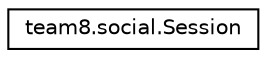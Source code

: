digraph "Graphical Class Hierarchy"
{
  edge [fontname="Helvetica",fontsize="10",labelfontname="Helvetica",labelfontsize="10"];
  node [fontname="Helvetica",fontsize="10",shape=record];
  rankdir="LR";
  Node0 [label="team8.social.Session",height=0.2,width=0.4,color="black", fillcolor="white", style="filled",URL="$classteam8_1_1social_1_1Session.html"];
}
